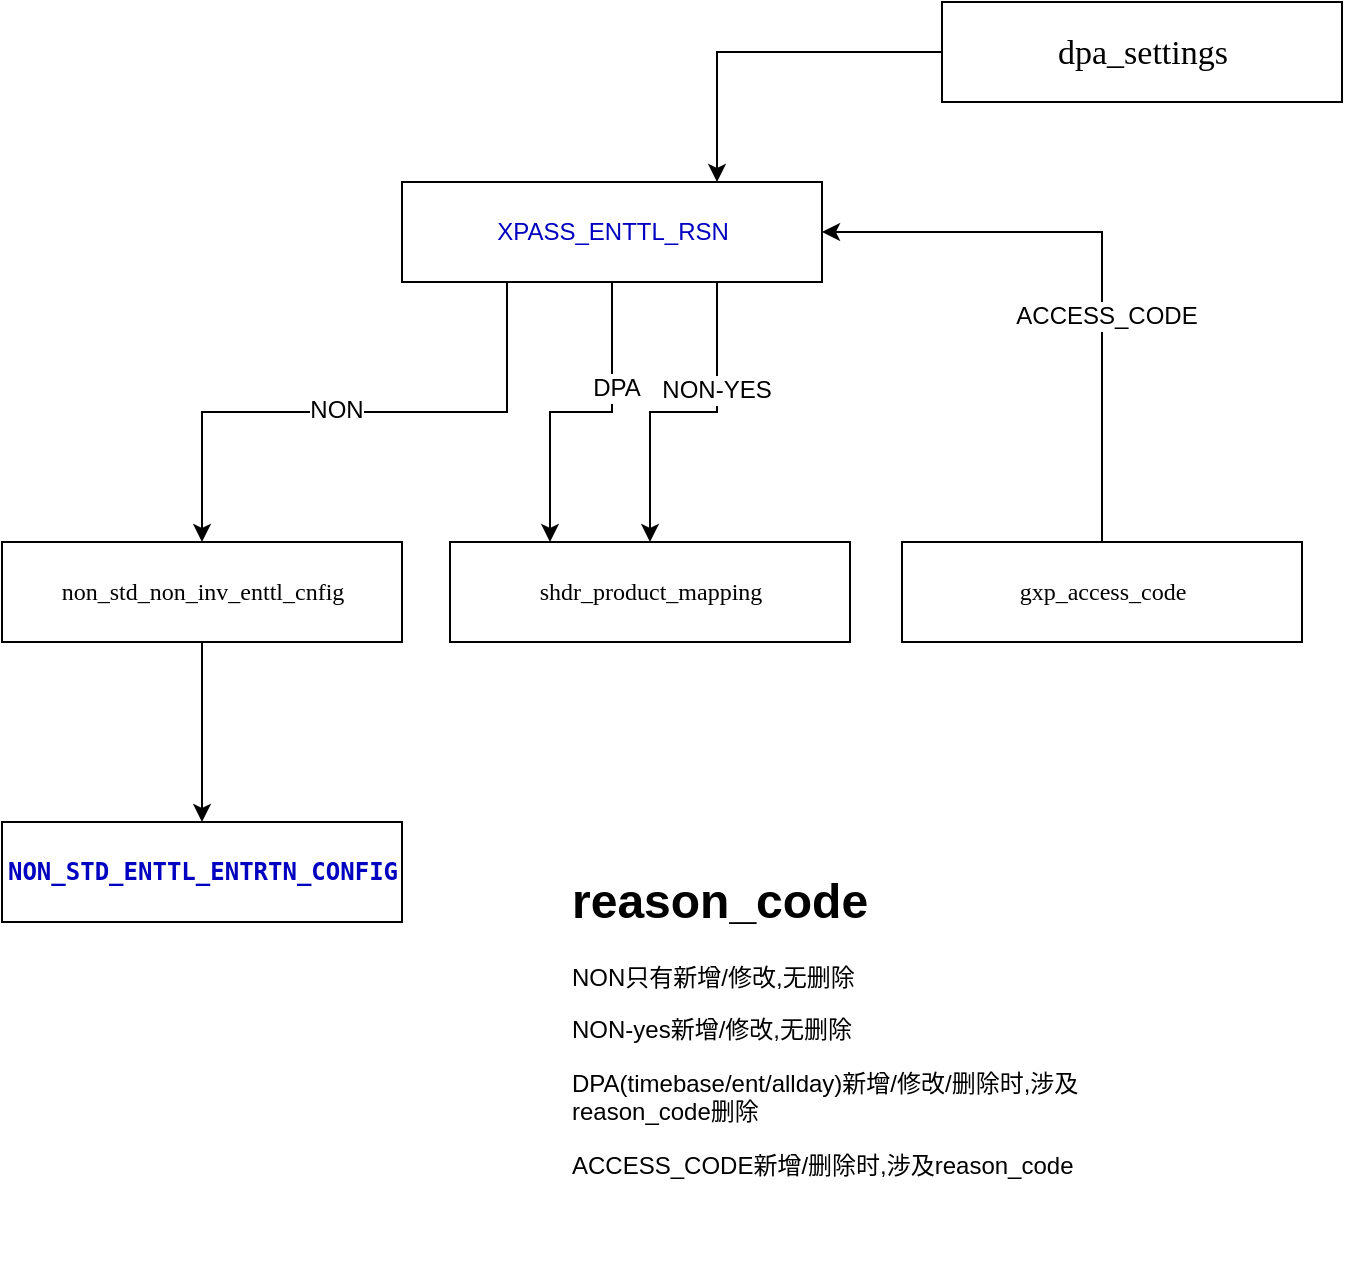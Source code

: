 <mxfile version="16.6.5" type="github">
  <diagram id="zZ_TgJNbVvpxCx87fyp5" name="Page-1">
    <mxGraphModel dx="1230" dy="809" grid="1" gridSize="10" guides="1" tooltips="1" connect="1" arrows="1" fold="1" page="1" pageScale="1" pageWidth="827" pageHeight="1169" math="0" shadow="0">
      <root>
        <mxCell id="0" />
        <mxCell id="1" parent="0" />
        <mxCell id="84mTH-gXEzK-3RzK_8ae-25" style="edgeStyle=orthogonalEdgeStyle;rounded=0;orthogonalLoop=1;jettySize=auto;html=1;exitX=0.25;exitY=1;exitDx=0;exitDy=0;fontSize=12;" edge="1" parent="1" source="84mTH-gXEzK-3RzK_8ae-14" target="84mTH-gXEzK-3RzK_8ae-21">
          <mxGeometry relative="1" as="geometry" />
        </mxCell>
        <mxCell id="84mTH-gXEzK-3RzK_8ae-27" value="NON" style="edgeLabel;html=1;align=center;verticalAlign=middle;resizable=0;points=[];fontSize=12;" vertex="1" connectable="0" parent="84mTH-gXEzK-3RzK_8ae-25">
          <mxGeometry x="0.064" y="-1" relative="1" as="geometry">
            <mxPoint as="offset" />
          </mxGeometry>
        </mxCell>
        <mxCell id="84mTH-gXEzK-3RzK_8ae-29" style="edgeStyle=orthogonalEdgeStyle;rounded=0;orthogonalLoop=1;jettySize=auto;html=1;exitX=0.5;exitY=1;exitDx=0;exitDy=0;entryX=0.25;entryY=0;entryDx=0;entryDy=0;fontSize=12;" edge="1" parent="1" source="84mTH-gXEzK-3RzK_8ae-14" target="84mTH-gXEzK-3RzK_8ae-28">
          <mxGeometry relative="1" as="geometry" />
        </mxCell>
        <mxCell id="84mTH-gXEzK-3RzK_8ae-30" value="DPA" style="edgeLabel;html=1;align=center;verticalAlign=middle;resizable=0;points=[];fontSize=12;" vertex="1" connectable="0" parent="84mTH-gXEzK-3RzK_8ae-29">
          <mxGeometry x="-0.346" y="2" relative="1" as="geometry">
            <mxPoint as="offset" />
          </mxGeometry>
        </mxCell>
        <mxCell id="84mTH-gXEzK-3RzK_8ae-31" style="edgeStyle=orthogonalEdgeStyle;rounded=0;orthogonalLoop=1;jettySize=auto;html=1;exitX=0.75;exitY=1;exitDx=0;exitDy=0;entryX=0.5;entryY=0;entryDx=0;entryDy=0;fontSize=12;" edge="1" parent="1" source="84mTH-gXEzK-3RzK_8ae-14" target="84mTH-gXEzK-3RzK_8ae-28">
          <mxGeometry relative="1" as="geometry" />
        </mxCell>
        <mxCell id="84mTH-gXEzK-3RzK_8ae-32" value="NON-YES" style="edgeLabel;html=1;align=center;verticalAlign=middle;resizable=0;points=[];fontSize=12;" vertex="1" connectable="0" parent="84mTH-gXEzK-3RzK_8ae-31">
          <mxGeometry x="-0.346" y="-1" relative="1" as="geometry">
            <mxPoint as="offset" />
          </mxGeometry>
        </mxCell>
        <mxCell id="84mTH-gXEzK-3RzK_8ae-14" value="&lt;p style=&quot;background-color: rgb(255 , 255 , 255) ; color: rgb(51 , 51 , 51)&quot;&gt;&lt;span style=&quot;color: rgb(0 , 0 , 192)&quot;&gt;&lt;font style=&quot;font-size: 12px&quot;&gt;XPASS_ENTTL_RSN&lt;/font&gt;&lt;/span&gt;&lt;/p&gt;" style="html=1;" vertex="1" parent="1">
          <mxGeometry x="290" y="120" width="210" height="50" as="geometry" />
        </mxCell>
        <mxCell id="84mTH-gXEzK-3RzK_8ae-17" value="&lt;pre style=&quot;background-color: rgb(255 , 255 , 255) ; color: rgb(51 , 51 , 51)&quot;&gt;&lt;span style=&quot;color: rgb(0 , 0 , 192) ; font-weight: bold&quot;&gt;&lt;font style=&quot;font-size: 12px&quot;&gt;NON_STD_ENTTL_ENTRTN_CONFIG&lt;/font&gt;&lt;/span&gt;&lt;/pre&gt;" style="html=1;" vertex="1" parent="1">
          <mxGeometry x="90" y="440" width="200" height="50" as="geometry" />
        </mxCell>
        <mxCell id="84mTH-gXEzK-3RzK_8ae-26" style="edgeStyle=orthogonalEdgeStyle;rounded=0;orthogonalLoop=1;jettySize=auto;html=1;exitX=0.5;exitY=1;exitDx=0;exitDy=0;fontSize=12;" edge="1" parent="1" source="84mTH-gXEzK-3RzK_8ae-21" target="84mTH-gXEzK-3RzK_8ae-17">
          <mxGeometry relative="1" as="geometry" />
        </mxCell>
        <mxCell id="84mTH-gXEzK-3RzK_8ae-21" value="&lt;pre style=&quot;background-color: rgb(255 , 255 , 255) ; color: rgb(51 , 51 , 51)&quot;&gt;&lt;p class=&quot;p1&quot; style=&quot;margin: 0px ; font-stretch: normal ; line-height: normal ; font-family: &amp;#34;menlo&amp;#34; ; color: rgb(0 , 0 , 0)&quot;&gt;non_std_non_inv_enttl_cnfig&lt;/p&gt;&lt;/pre&gt;" style="html=1;" vertex="1" parent="1">
          <mxGeometry x="90" y="300" width="200" height="50" as="geometry" />
        </mxCell>
        <mxCell id="84mTH-gXEzK-3RzK_8ae-28" value="&lt;pre style=&quot;background-color: rgb(255 , 255 , 255) ; color: rgb(51 , 51 , 51)&quot;&gt;&lt;p class=&quot;p1&quot; style=&quot;margin: 0px ; font-stretch: normal ; line-height: normal ; font-family: &amp;#34;menlo&amp;#34; ; color: rgb(0 , 0 , 0)&quot;&gt;shdr_product_mapping&lt;/p&gt;&lt;/pre&gt;" style="html=1;" vertex="1" parent="1">
          <mxGeometry x="314" y="300" width="200" height="50" as="geometry" />
        </mxCell>
        <mxCell id="84mTH-gXEzK-3RzK_8ae-37" style="edgeStyle=orthogonalEdgeStyle;rounded=0;orthogonalLoop=1;jettySize=auto;html=1;exitX=0.5;exitY=0;exitDx=0;exitDy=0;entryX=1;entryY=0.5;entryDx=0;entryDy=0;fontSize=12;" edge="1" parent="1" source="84mTH-gXEzK-3RzK_8ae-33" target="84mTH-gXEzK-3RzK_8ae-14">
          <mxGeometry relative="1" as="geometry" />
        </mxCell>
        <mxCell id="84mTH-gXEzK-3RzK_8ae-38" value="ACCESS_CODE" style="edgeLabel;html=1;align=center;verticalAlign=middle;resizable=0;points=[];fontSize=12;" vertex="1" connectable="0" parent="84mTH-gXEzK-3RzK_8ae-37">
          <mxGeometry x="-0.234" y="-2" relative="1" as="geometry">
            <mxPoint as="offset" />
          </mxGeometry>
        </mxCell>
        <mxCell id="84mTH-gXEzK-3RzK_8ae-33" value="&lt;pre style=&quot;background-color: rgb(255 , 255 , 255) ; color: rgb(51 , 51 , 51)&quot;&gt;&lt;p class=&quot;p1&quot; style=&quot;margin: 0px ; font-stretch: normal ; line-height: normal ; font-family: &amp;#34;menlo&amp;#34; ; color: rgb(0 , 0 , 0)&quot;&gt;gxp_access_code&lt;/p&gt;&lt;/pre&gt;" style="html=1;" vertex="1" parent="1">
          <mxGeometry x="540" y="300" width="200" height="50" as="geometry" />
        </mxCell>
        <mxCell id="84mTH-gXEzK-3RzK_8ae-36" value="&lt;h1&gt;reason_code&lt;/h1&gt;&lt;p&gt;NON只有新增/修改,无删除&lt;/p&gt;&lt;p&gt;NON-yes新增/修改,无删除&lt;br&gt;&lt;/p&gt;&lt;p&gt;DPA(timebase/ent/allday)新增/修改/删除时,涉及reason_code删除&lt;/p&gt;&lt;p&gt;ACCESS_CODE新增/删除时,涉及reason_code&lt;/p&gt;&lt;p&gt;&lt;br&gt;&lt;/p&gt;" style="text;html=1;strokeColor=none;fillColor=none;spacing=5;spacingTop=-20;whiteSpace=wrap;overflow=hidden;rounded=0;fontSize=12;" vertex="1" parent="1">
          <mxGeometry x="370" y="460" width="290" height="210" as="geometry" />
        </mxCell>
        <mxCell id="84mTH-gXEzK-3RzK_8ae-40" style="edgeStyle=orthogonalEdgeStyle;rounded=0;orthogonalLoop=1;jettySize=auto;html=1;exitX=0;exitY=0.5;exitDx=0;exitDy=0;entryX=0.75;entryY=0;entryDx=0;entryDy=0;fontSize=12;" edge="1" parent="1" source="84mTH-gXEzK-3RzK_8ae-39" target="84mTH-gXEzK-3RzK_8ae-14">
          <mxGeometry relative="1" as="geometry" />
        </mxCell>
        <mxCell id="84mTH-gXEzK-3RzK_8ae-39" value="&lt;pre style=&quot;background-color: rgb(255 , 255 , 255) ; color: rgb(51 , 51 , 51)&quot;&gt;&lt;p class=&quot;p1&quot; style=&quot;margin: 0px ; font-stretch: normal ; font-size: 17px ; line-height: normal ; font-family: &amp;#34;menlo&amp;#34; ; color: rgb(0 , 0 , 0)&quot;&gt;dpa_settings&lt;/p&gt;&lt;/pre&gt;" style="html=1;" vertex="1" parent="1">
          <mxGeometry x="560" y="30" width="200" height="50" as="geometry" />
        </mxCell>
      </root>
    </mxGraphModel>
  </diagram>
</mxfile>
